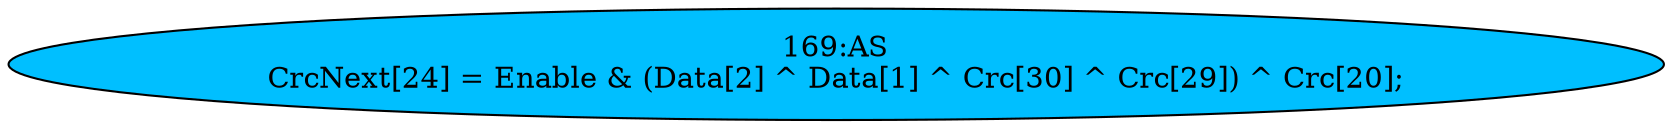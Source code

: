 strict digraph "" {
	node [label="\N"];
	"169:AS"	 [ast="<pyverilog.vparser.ast.Assign object at 0x7f417dccaad0>",
		def_var="['CrcNext']",
		fillcolor=deepskyblue,
		label="169:AS
CrcNext[24] = Enable & (Data[2] ^ Data[1] ^ Crc[30] ^ Crc[29]) ^ Crc[20];",
		statements="[]",
		style=filled,
		typ=Assign,
		use_var="['Enable', 'Data', 'Data', 'Crc', 'Crc', 'Crc']"];
}
